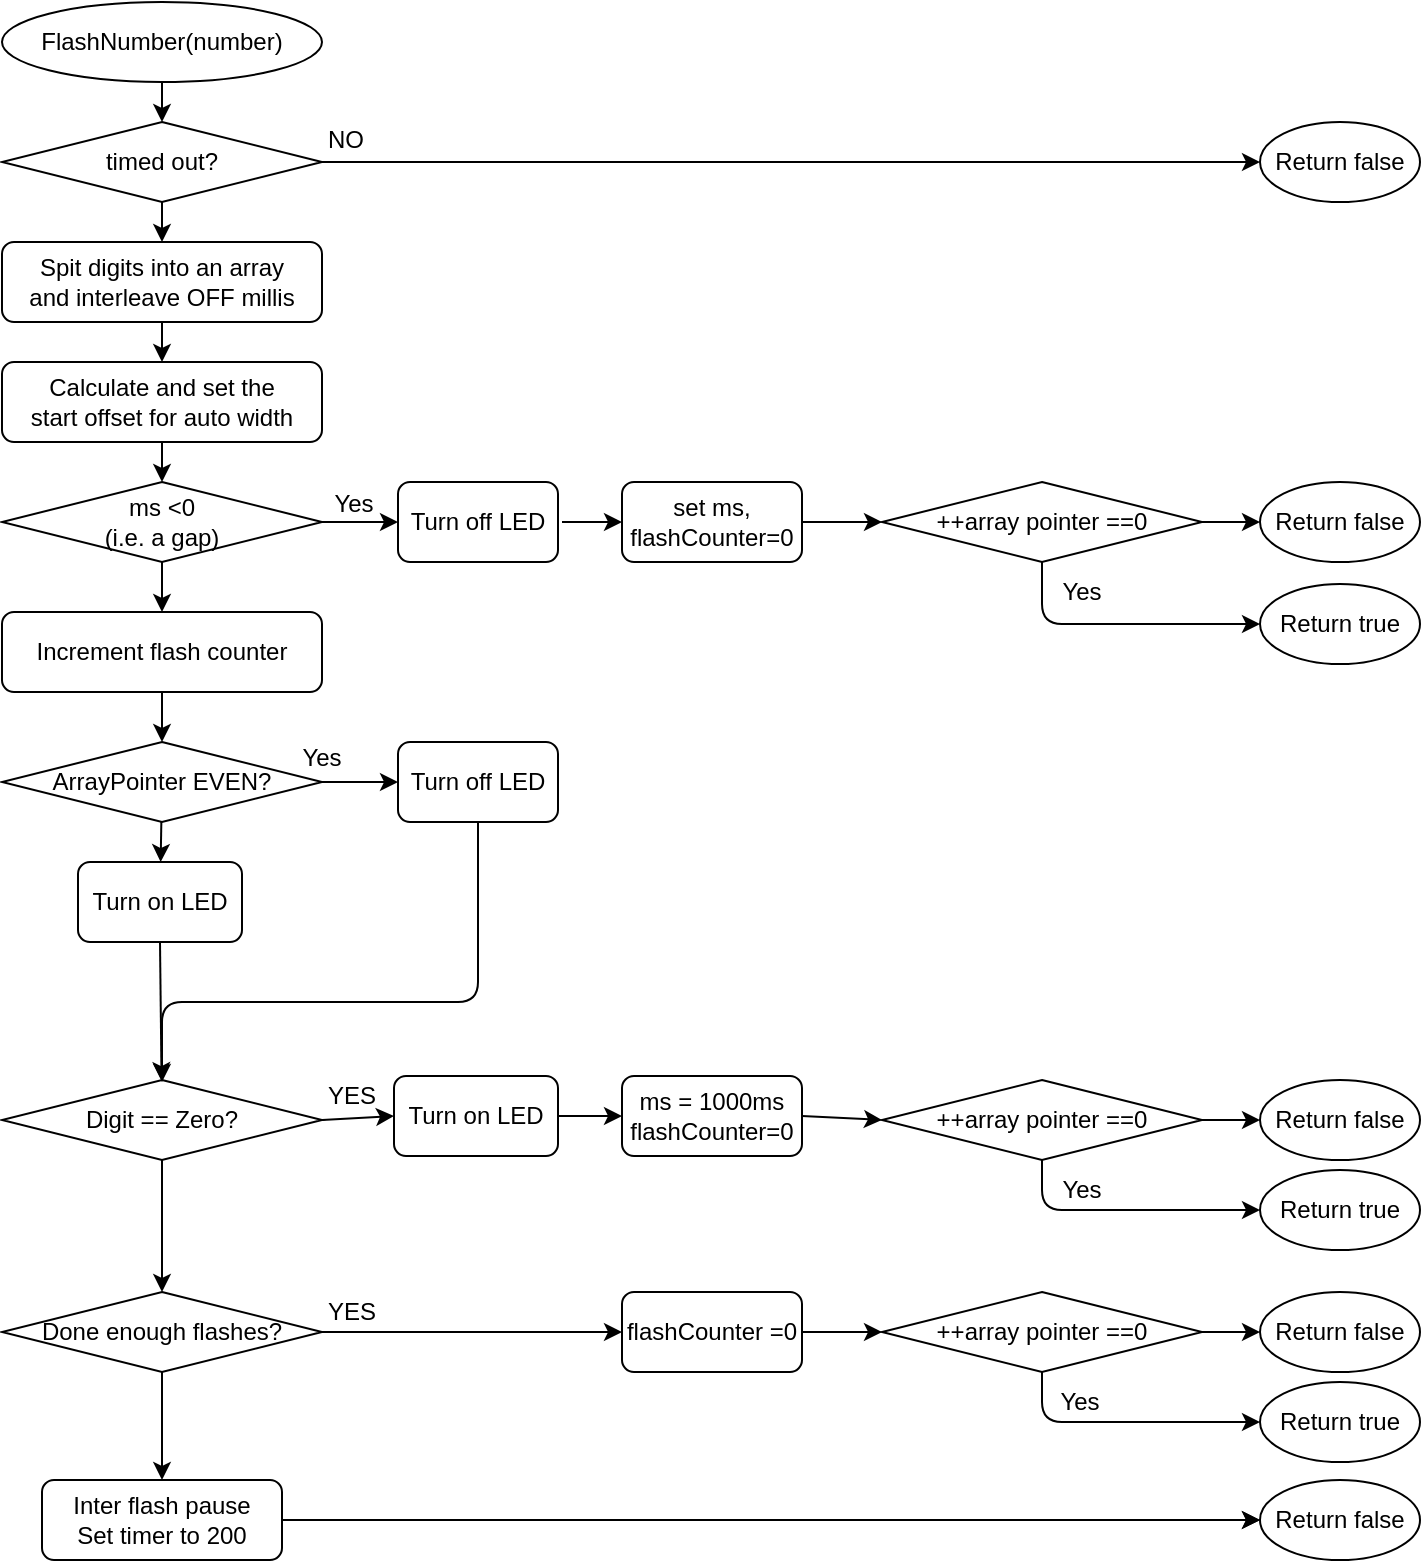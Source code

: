 <mxfile>
    <diagram id="JWU_pq0ETkwyuFgzXTky" name="Page-1">
        <mxGraphModel dx="824" dy="697" grid="1" gridSize="10" guides="1" tooltips="1" connect="1" arrows="1" fold="1" page="1" pageScale="1" pageWidth="827" pageHeight="1169" math="0" shadow="0">
            <root>
                <mxCell id="0"/>
                <mxCell id="1" parent="0"/>
                <mxCell id="20" value="" style="edgeStyle=none;html=1;startArrow=none;" parent="1" edge="1">
                    <mxGeometry relative="1" as="geometry">
                        <mxPoint x="591" y="684" as="sourcePoint"/>
                        <mxPoint x="591" y="684" as="targetPoint"/>
                    </mxGeometry>
                </mxCell>
                <mxCell id="130" style="edgeStyle=none;html=1;entryX=0;entryY=0.5;entryDx=0;entryDy=0;exitX=1;exitY=0.5;exitDx=0;exitDy=0;" parent="1" source="3" target="129" edge="1">
                    <mxGeometry relative="1" as="geometry"/>
                </mxCell>
                <mxCell id="211" style="edgeStyle=none;html=1;exitX=0.5;exitY=1;exitDx=0;exitDy=0;" parent="1" source="3" target="25" edge="1">
                    <mxGeometry relative="1" as="geometry">
                        <mxPoint x="160" y="783" as="sourcePoint"/>
                    </mxGeometry>
                </mxCell>
                <mxCell id="3" value="Done enough flashes?" style="rhombus;whiteSpace=wrap;html=1;" parent="1" vertex="1">
                    <mxGeometry x="80" y="705" width="160" height="40" as="geometry"/>
                </mxCell>
                <mxCell id="9" style="edgeStyle=none;html=1;startArrow=none;exitX=1;exitY=0.5;exitDx=0;exitDy=0;" parent="1" source="4" target="8" edge="1">
                    <mxGeometry relative="1" as="geometry"/>
                </mxCell>
                <mxCell id="156" style="edgeStyle=none;html=1;exitX=0.5;exitY=1;exitDx=0;exitDy=0;entryX=0.5;entryY=0;entryDx=0;entryDy=0;" parent="1" source="4" target="76" edge="1">
                    <mxGeometry relative="1" as="geometry"/>
                </mxCell>
                <mxCell id="4" value="timed out?" style="rhombus;whiteSpace=wrap;html=1;" parent="1" vertex="1">
                    <mxGeometry x="80" y="120" width="160" height="40" as="geometry"/>
                </mxCell>
                <mxCell id="7" value="" style="edgeStyle=none;html=1;" parent="1" source="6" target="4" edge="1">
                    <mxGeometry relative="1" as="geometry"/>
                </mxCell>
                <mxCell id="6" value="FlashNumber(number)" style="ellipse;whiteSpace=wrap;html=1;" parent="1" vertex="1">
                    <mxGeometry x="80" y="60" width="160" height="40" as="geometry"/>
                </mxCell>
                <mxCell id="8" value="Return false" style="ellipse;whiteSpace=wrap;html=1;" parent="1" vertex="1">
                    <mxGeometry x="709" y="120" width="80" height="40" as="geometry"/>
                </mxCell>
                <mxCell id="160" value="" style="edgeStyle=none;html=1;" parent="1" source="13" target="81" edge="1">
                    <mxGeometry relative="1" as="geometry"/>
                </mxCell>
                <mxCell id="13" value="Increment flash counter" style="rounded=1;whiteSpace=wrap;html=1;" parent="1" vertex="1">
                    <mxGeometry x="80" y="365" width="160" height="40" as="geometry"/>
                </mxCell>
                <mxCell id="29" value="" style="edgeStyle=none;html=1;startArrow=none;" parent="1" source="25" target="27" edge="1">
                    <mxGeometry relative="1" as="geometry">
                        <mxPoint x="198" y="819" as="sourcePoint"/>
                    </mxGeometry>
                </mxCell>
                <mxCell id="122" value="" style="edgeStyle=none;html=1;" parent="1" source="25" target="27" edge="1">
                    <mxGeometry relative="1" as="geometry"/>
                </mxCell>
                <mxCell id="27" value="Return false" style="ellipse;whiteSpace=wrap;html=1;" parent="1" vertex="1">
                    <mxGeometry x="709" y="799" width="80" height="40" as="geometry"/>
                </mxCell>
                <mxCell id="119" value="" style="edgeStyle=none;html=1;" parent="1" source="64" target="3" edge="1">
                    <mxGeometry relative="1" as="geometry"/>
                </mxCell>
                <mxCell id="64" value="Digit == Zero?" style="rhombus;whiteSpace=wrap;html=1;" parent="1" vertex="1">
                    <mxGeometry x="80" y="599" width="160" height="40" as="geometry"/>
                </mxCell>
                <mxCell id="162" value="" style="edgeStyle=none;html=1;entryX=0;entryY=0.5;entryDx=0;entryDy=0;exitX=1;exitY=0.5;exitDx=0;exitDy=0;" parent="1" source="64" target="111" edge="1">
                    <mxGeometry relative="1" as="geometry"/>
                </mxCell>
                <mxCell id="75" value="YES" style="text;strokeColor=none;align=center;fillColor=none;html=1;verticalAlign=middle;whiteSpace=wrap;rounded=0;" parent="1" vertex="1">
                    <mxGeometry x="240" y="597" width="30" height="20" as="geometry"/>
                </mxCell>
                <mxCell id="154" style="edgeStyle=none;html=1;exitX=0.5;exitY=1;exitDx=0;exitDy=0;entryX=0.5;entryY=0;entryDx=0;entryDy=0;" parent="1" source="76" target="137" edge="1">
                    <mxGeometry relative="1" as="geometry"/>
                </mxCell>
                <mxCell id="76" value="Spit digits into an array&lt;br&gt;and interleave OFF millis" style="rounded=1;whiteSpace=wrap;html=1;" parent="1" vertex="1">
                    <mxGeometry x="80" y="180" width="160" height="40" as="geometry"/>
                </mxCell>
                <mxCell id="83" value="" style="edgeStyle=none;html=1;startArrow=none;entryX=0;entryY=0.5;entryDx=0;entryDy=0;exitX=1;exitY=0.5;exitDx=0;exitDy=0;" parent="1" source="81" target="84" edge="1">
                    <mxGeometry relative="1" as="geometry">
                        <mxPoint x="340" y="450" as="targetPoint"/>
                    </mxGeometry>
                </mxCell>
                <mxCell id="171" value="" style="edgeStyle=none;html=1;" parent="1" source="81" target="170" edge="1">
                    <mxGeometry relative="1" as="geometry"/>
                </mxCell>
                <mxCell id="81" value="ArrayPointer EVEN?" style="rhombus;whiteSpace=wrap;html=1;" parent="1" vertex="1">
                    <mxGeometry x="80" y="430" width="160" height="40" as="geometry"/>
                </mxCell>
                <mxCell id="194" style="edgeStyle=none;html=1;exitX=0.5;exitY=1;exitDx=0;exitDy=0;" parent="1" source="84" edge="1">
                    <mxGeometry relative="1" as="geometry">
                        <mxPoint x="160" y="600" as="targetPoint"/>
                        <Array as="points">
                            <mxPoint x="318" y="560"/>
                            <mxPoint x="160" y="560"/>
                        </Array>
                    </mxGeometry>
                </mxCell>
                <mxCell id="84" value="Turn off LED" style="rounded=1;whiteSpace=wrap;html=1;" parent="1" vertex="1">
                    <mxGeometry x="278" y="430" width="80" height="40" as="geometry"/>
                </mxCell>
                <mxCell id="86" value="Return false" style="ellipse;whiteSpace=wrap;html=1;" parent="1" vertex="1">
                    <mxGeometry x="709" y="300" width="80" height="40" as="geometry"/>
                </mxCell>
                <mxCell id="92" value="Yes" style="text;strokeColor=none;align=center;fillColor=none;html=1;verticalAlign=middle;whiteSpace=wrap;rounded=0;" parent="1" vertex="1">
                    <mxGeometry x="225" y="433" width="30" height="10" as="geometry"/>
                </mxCell>
                <mxCell id="157" value="" style="edgeStyle=none;html=1;exitX=1;exitY=0.5;exitDx=0;exitDy=0;" parent="1" source="172" target="86" edge="1">
                    <mxGeometry relative="1" as="geometry"/>
                </mxCell>
                <mxCell id="165" style="edgeStyle=none;html=1;exitX=1;exitY=0.5;exitDx=0;exitDy=0;entryX=0;entryY=0.5;entryDx=0;entryDy=0;" parent="1" source="110" target="189" edge="1">
                    <mxGeometry relative="1" as="geometry">
                        <mxPoint x="480" y="619" as="targetPoint"/>
                    </mxGeometry>
                </mxCell>
                <mxCell id="110" value="ms = 1000ms&lt;br style=&quot;border-color: var(--border-color);&quot;&gt;flashCounter=0" style="rounded=1;whiteSpace=wrap;html=1;" parent="1" vertex="1">
                    <mxGeometry x="390" y="597" width="90" height="40" as="geometry"/>
                </mxCell>
                <mxCell id="163" style="edgeStyle=none;html=1;exitX=1;exitY=0.5;exitDx=0;exitDy=0;entryX=0;entryY=0.5;entryDx=0;entryDy=0;" parent="1" source="111" target="110" edge="1">
                    <mxGeometry relative="1" as="geometry"/>
                </mxCell>
                <mxCell id="111" value="Turn on LED" style="rounded=1;whiteSpace=wrap;html=1;" parent="1" vertex="1">
                    <mxGeometry x="276" y="597" width="82" height="40" as="geometry"/>
                </mxCell>
                <mxCell id="123" value="" style="edgeStyle=none;html=1;endArrow=none;" parent="1" target="25" edge="1">
                    <mxGeometry relative="1" as="geometry">
                        <mxPoint x="198" y="819" as="sourcePoint"/>
                        <mxPoint x="270" y="819" as="targetPoint"/>
                    </mxGeometry>
                </mxCell>
                <mxCell id="25" value="Inter flash pause&lt;br&gt;Set timer to 200" style="rounded=1;whiteSpace=wrap;html=1;" parent="1" vertex="1">
                    <mxGeometry x="100" y="799" width="120" height="40" as="geometry"/>
                </mxCell>
                <mxCell id="210" value="" style="edgeStyle=none;html=1;" parent="1" source="129" target="205" edge="1">
                    <mxGeometry relative="1" as="geometry">
                        <mxPoint x="470" y="725" as="sourcePoint"/>
                    </mxGeometry>
                </mxCell>
                <mxCell id="129" value="flashCounter =0" style="rounded=1;whiteSpace=wrap;html=1;" parent="1" vertex="1">
                    <mxGeometry x="390" y="705" width="90" height="40" as="geometry"/>
                </mxCell>
                <mxCell id="155" style="edgeStyle=none;html=1;exitX=0.5;exitY=1;exitDx=0;exitDy=0;entryX=0.5;entryY=0;entryDx=0;entryDy=0;" parent="1" source="137" target="143" edge="1">
                    <mxGeometry relative="1" as="geometry"/>
                </mxCell>
                <mxCell id="137" value="Calculate and set the&lt;br&gt;start offset for auto width" style="rounded=1;whiteSpace=wrap;html=1;" parent="1" vertex="1">
                    <mxGeometry x="80" y="240" width="160" height="40" as="geometry"/>
                </mxCell>
                <mxCell id="148" value="" style="edgeStyle=none;html=1;" parent="1" target="147" edge="1">
                    <mxGeometry relative="1" as="geometry">
                        <mxPoint x="360" y="320" as="sourcePoint"/>
                    </mxGeometry>
                </mxCell>
                <mxCell id="142" value="Turn off LED" style="rounded=1;whiteSpace=wrap;html=1;" parent="1" vertex="1">
                    <mxGeometry x="278" y="300" width="80" height="40" as="geometry"/>
                </mxCell>
                <mxCell id="146" value="" style="edgeStyle=none;html=1;" parent="1" source="143" target="142" edge="1">
                    <mxGeometry relative="1" as="geometry"/>
                </mxCell>
                <mxCell id="159" value="" style="edgeStyle=none;html=1;" parent="1" source="143" target="13" edge="1">
                    <mxGeometry relative="1" as="geometry"/>
                </mxCell>
                <mxCell id="143" value="ms &amp;lt;0&lt;br&gt;(i.e. a gap)" style="rhombus;whiteSpace=wrap;html=1;" parent="1" vertex="1">
                    <mxGeometry x="80" y="300" width="160" height="40" as="geometry"/>
                </mxCell>
                <mxCell id="179" style="edgeStyle=none;html=1;exitX=1;exitY=0.5;exitDx=0;exitDy=0;entryX=0;entryY=0.5;entryDx=0;entryDy=0;" parent="1" source="147" target="172" edge="1">
                    <mxGeometry relative="1" as="geometry"/>
                </mxCell>
                <mxCell id="147" value="set ms,&lt;br&gt;flashCounter=0" style="rounded=1;whiteSpace=wrap;html=1;" parent="1" vertex="1">
                    <mxGeometry x="390" y="300" width="90" height="40" as="geometry"/>
                </mxCell>
                <mxCell id="158" value="Yes" style="text;strokeColor=none;align=center;fillColor=none;html=1;verticalAlign=middle;whiteSpace=wrap;rounded=0;" parent="1" vertex="1">
                    <mxGeometry x="226" y="296" width="60" height="30" as="geometry"/>
                </mxCell>
                <mxCell id="16" value="NO" style="text;strokeColor=none;align=center;fillColor=none;html=1;verticalAlign=middle;whiteSpace=wrap;rounded=0;" parent="1" vertex="1">
                    <mxGeometry x="237" y="114" width="30" height="30" as="geometry"/>
                </mxCell>
                <mxCell id="193" style="edgeStyle=none;html=1;exitX=0.5;exitY=1;exitDx=0;exitDy=0;" parent="1" source="170" target="64" edge="1">
                    <mxGeometry relative="1" as="geometry"/>
                </mxCell>
                <mxCell id="170" value="Turn on LED" style="rounded=1;whiteSpace=wrap;html=1;" parent="1" vertex="1">
                    <mxGeometry x="118" y="490" width="82" height="40" as="geometry"/>
                </mxCell>
                <mxCell id="198" value="" style="edgeStyle=none;html=1;entryX=0;entryY=0.5;entryDx=0;entryDy=0;" parent="1" source="172" target="174" edge="1">
                    <mxGeometry relative="1" as="geometry">
                        <mxPoint x="600" y="365" as="targetPoint"/>
                        <Array as="points">
                            <mxPoint x="600" y="371"/>
                        </Array>
                    </mxGeometry>
                </mxCell>
                <mxCell id="172" value="++array pointer ==0" style="rhombus;whiteSpace=wrap;html=1;" parent="1" vertex="1">
                    <mxGeometry x="520" y="300" width="160" height="40" as="geometry"/>
                </mxCell>
                <mxCell id="174" value="Return true" style="ellipse;whiteSpace=wrap;html=1;" parent="1" vertex="1">
                    <mxGeometry x="709" y="351" width="80" height="40" as="geometry"/>
                </mxCell>
                <mxCell id="177" value="Yes" style="text;strokeColor=none;align=center;fillColor=none;html=1;verticalAlign=middle;whiteSpace=wrap;rounded=0;" parent="1" vertex="1">
                    <mxGeometry x="590" y="340" width="60" height="30" as="geometry"/>
                </mxCell>
                <mxCell id="186" value="Return false" style="ellipse;whiteSpace=wrap;html=1;" parent="1" vertex="1">
                    <mxGeometry x="709" y="599" width="80" height="40" as="geometry"/>
                </mxCell>
                <mxCell id="187" value="" style="edgeStyle=none;html=1;exitX=1;exitY=0.5;exitDx=0;exitDy=0;" parent="1" source="189" target="186" edge="1">
                    <mxGeometry relative="1" as="geometry"/>
                </mxCell>
                <mxCell id="188" style="edgeStyle=none;html=1;exitX=0.5;exitY=1;exitDx=0;exitDy=0;entryX=0;entryY=0.5;entryDx=0;entryDy=0;" parent="1" source="189" target="190" edge="1">
                    <mxGeometry relative="1" as="geometry">
                        <Array as="points">
                            <mxPoint x="600" y="664"/>
                        </Array>
                    </mxGeometry>
                </mxCell>
                <mxCell id="189" value="++array pointer ==0" style="rhombus;whiteSpace=wrap;html=1;" parent="1" vertex="1">
                    <mxGeometry x="520" y="599" width="160" height="40" as="geometry"/>
                </mxCell>
                <mxCell id="190" value="Return true" style="ellipse;whiteSpace=wrap;html=1;" parent="1" vertex="1">
                    <mxGeometry x="709" y="644" width="80" height="40" as="geometry"/>
                </mxCell>
                <mxCell id="191" value="Yes" style="text;strokeColor=none;align=center;fillColor=none;html=1;verticalAlign=middle;whiteSpace=wrap;rounded=0;" parent="1" vertex="1">
                    <mxGeometry x="590" y="639" width="60" height="30" as="geometry"/>
                </mxCell>
                <mxCell id="202" value="Return false" style="ellipse;whiteSpace=wrap;html=1;" parent="1" vertex="1">
                    <mxGeometry x="709" y="705" width="80" height="40" as="geometry"/>
                </mxCell>
                <mxCell id="203" value="" style="edgeStyle=none;html=1;exitX=1;exitY=0.5;exitDx=0;exitDy=0;" parent="1" source="205" target="202" edge="1">
                    <mxGeometry relative="1" as="geometry"/>
                </mxCell>
                <mxCell id="204" style="edgeStyle=none;html=1;exitX=0.5;exitY=1;exitDx=0;exitDy=0;entryX=0;entryY=0.5;entryDx=0;entryDy=0;" parent="1" source="205" target="206" edge="1">
                    <mxGeometry relative="1" as="geometry">
                        <Array as="points">
                            <mxPoint x="600" y="770"/>
                        </Array>
                    </mxGeometry>
                </mxCell>
                <mxCell id="205" value="++array pointer ==0" style="rhombus;whiteSpace=wrap;html=1;" parent="1" vertex="1">
                    <mxGeometry x="520" y="705" width="160" height="40" as="geometry"/>
                </mxCell>
                <mxCell id="206" value="Return true" style="ellipse;whiteSpace=wrap;html=1;" parent="1" vertex="1">
                    <mxGeometry x="709" y="750" width="80" height="40" as="geometry"/>
                </mxCell>
                <mxCell id="207" value="Yes" style="text;strokeColor=none;align=center;fillColor=none;html=1;verticalAlign=middle;whiteSpace=wrap;rounded=0;" parent="1" vertex="1">
                    <mxGeometry x="589" y="745" width="60" height="30" as="geometry"/>
                </mxCell>
                <mxCell id="212" value="YES" style="text;strokeColor=none;align=center;fillColor=none;html=1;verticalAlign=middle;whiteSpace=wrap;rounded=0;" parent="1" vertex="1">
                    <mxGeometry x="240" y="705" width="30" height="20" as="geometry"/>
                </mxCell>
            </root>
        </mxGraphModel>
    </diagram>
</mxfile>